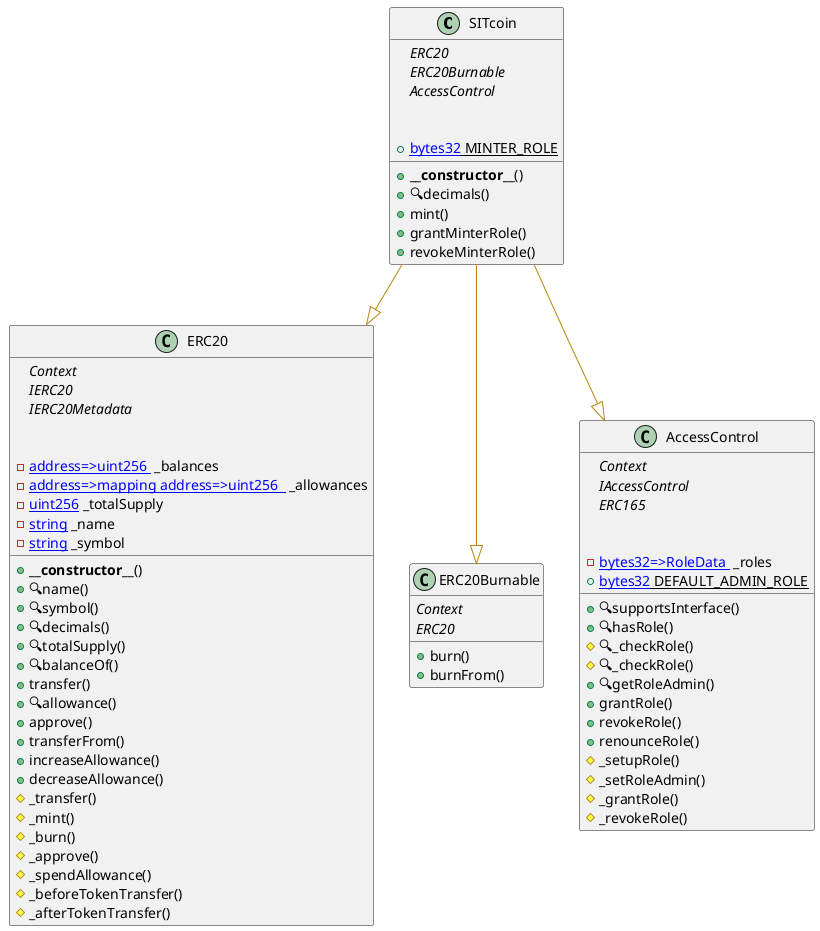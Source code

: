 @startuml
' -- generated by: https://marketplace.visualstudio.com/items?itemName=tintinweb.solidity-visual-auditor
'
' -- for auto-render install: https://marketplace.visualstudio.com/items?itemName=jebbs.plantuml
' -- options --



' -- classes --


class SITcoin {
    ' -- inheritance --
	{abstract}ERC20
	{abstract}ERC20Burnable
	{abstract}AccessControl

    ' -- usingFor --

    ' -- vars --
	+{static}[[bytes32]] MINTER_ROLE

    ' -- methods --
	+**__constructor__**()
	+🔍decimals()
	+mint()
	+grantMinterRole()
	+revokeMinterRole()

}

class ERC20 {
    ' -- inheritance --
	{abstract}Context
	{abstract}IERC20
	{abstract}IERC20Metadata

    ' -- usingFor --

    ' -- vars --
	-[[mapping address=>uint256 ]] _balances
	-[[mapping address=>mapping address=>uint256  ]] _allowances
	-[[uint256]] _totalSupply
	-[[string]] _name
	-[[string]] _symbol

    ' -- methods --
	+**__constructor__**()
	+🔍name()
	+🔍symbol()
	+🔍decimals()
	+🔍totalSupply()
	+🔍balanceOf()
	+transfer()
	+🔍allowance()
	+approve()
	+transferFrom()
	+increaseAllowance()
	+decreaseAllowance()
	#_transfer()
	#_mint()
	#_burn()
	#_approve()
	#_spendAllowance()
	#_beforeTokenTransfer()
	#_afterTokenTransfer()

}

class ERC20Burnable {
    ' -- inheritance --
	{abstract}Context
	{abstract}ERC20

    ' -- usingFor --

    ' -- vars --

    ' -- methods --
	+burn()
	+burnFrom()

}

class AccessControl {
    ' -- inheritance --
	{abstract}Context
	{abstract}IAccessControl
	{abstract}ERC165

    ' -- usingFor --

    ' -- vars --
	-[[mapping bytes32=>RoleData ]] _roles
	+{static}[[bytes32]] DEFAULT_ADMIN_ROLE

    ' -- methods --
	+🔍supportsInterface()
	+🔍hasRole()
	#🔍_checkRole()
	#🔍_checkRole()
	+🔍getRoleAdmin()
	+grantRole()
	+revokeRole()
	+renounceRole()
	#_setupRole()
	#_setRoleAdmin()
	#_grantRole()
	#_revokeRole()

}


' -- inheritance / usingFor --
SITcoin --[#DarkGoldenRod]|> ERC20
SITcoin --[#DarkGoldenRod]|> ERC20Burnable
SITcoin --[#DarkGoldenRod]|> AccessControl

@enduml